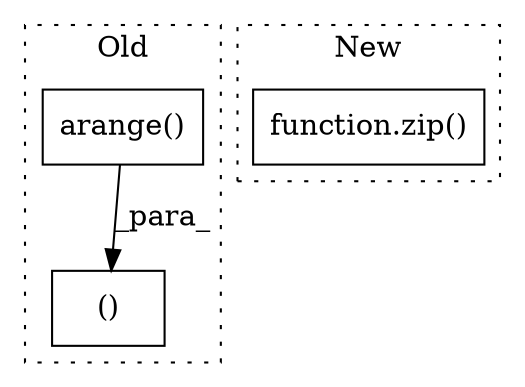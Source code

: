 digraph G {
subgraph cluster0 {
1 [label="arange()" a="75" s="7930,7953" l="13,1" shape="box"];
3 [label="()" a="54" s="7963" l="12" shape="box"];
label = "Old";
style="dotted";
}
subgraph cluster1 {
2 [label="function.zip()" a="75" s="8234,8287" l="4,1" shape="box"];
label = "New";
style="dotted";
}
1 -> 3 [label="_para_"];
}